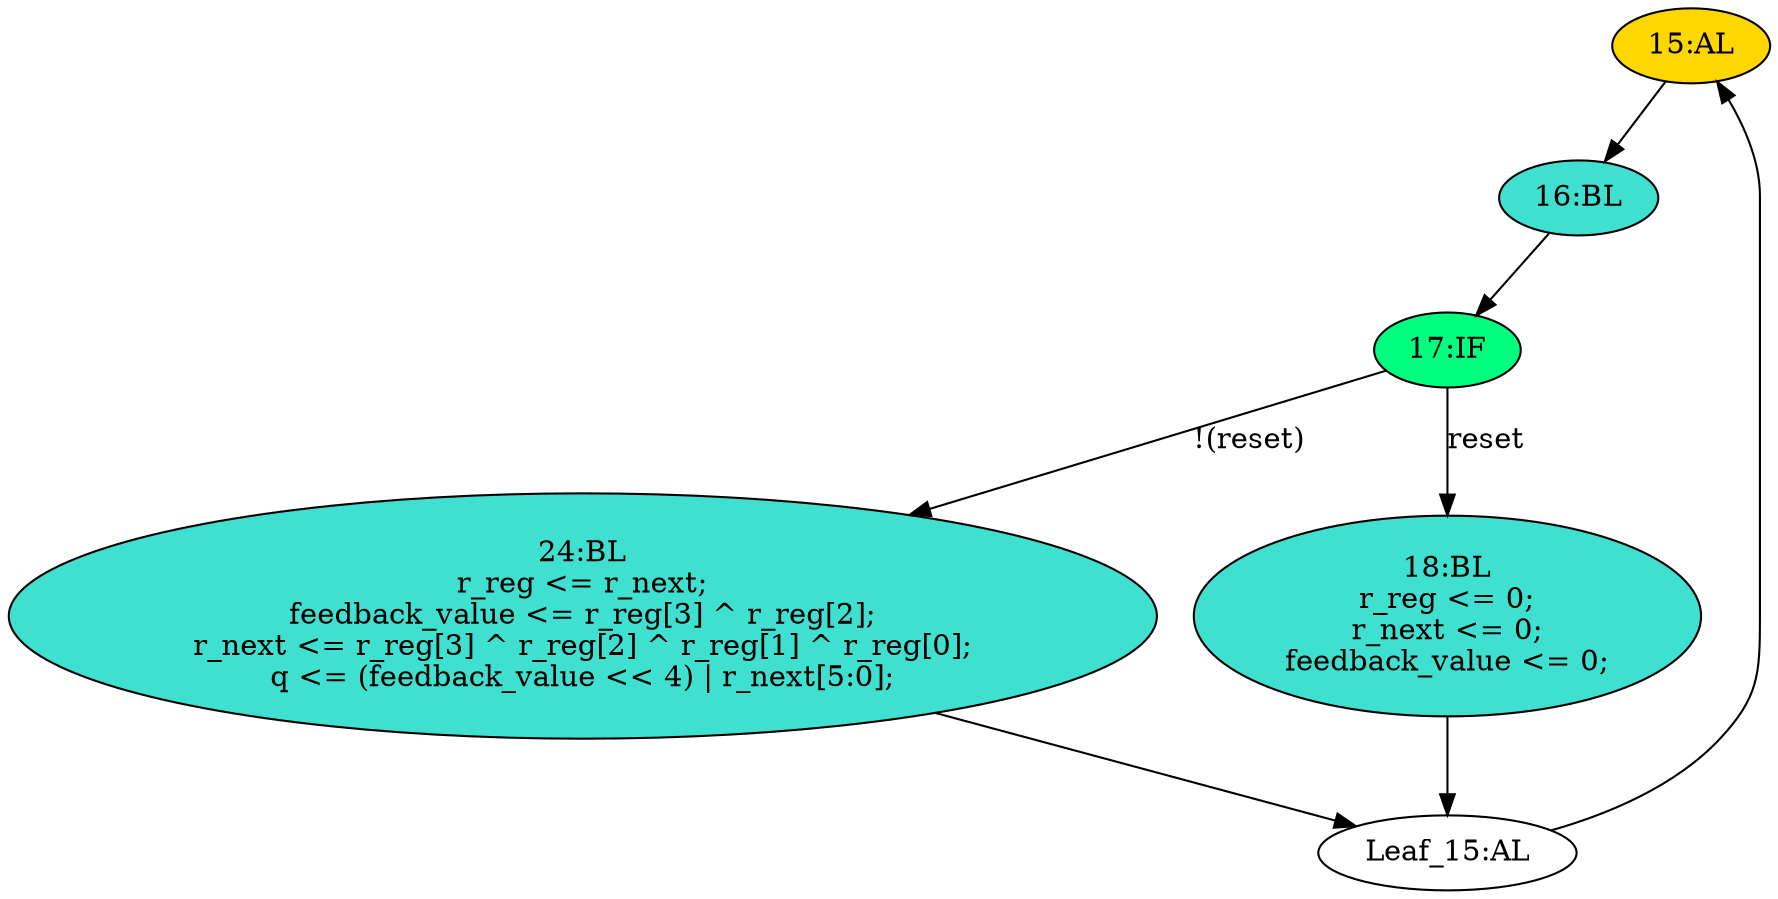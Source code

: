 strict digraph "compose( ,  )" {
	node [label="\N"];
	"15:AL"	[ast="<pyverilog.vparser.ast.Always object at 0x7fba997d6bd0>",
		clk_sens=True,
		fillcolor=gold,
		label="15:AL",
		sens="['clk']",
		statements="[]",
		style=filled,
		typ=Always,
		use_var="['reset', 'r_next', 'r_reg', 'feedback_value']"];
	"16:BL"	[ast="<pyverilog.vparser.ast.Block object at 0x7fba99a63d10>",
		fillcolor=turquoise,
		label="16:BL",
		statements="[]",
		style=filled,
		typ=Block];
	"15:AL" -> "16:BL"	[cond="[]",
		lineno=None];
	"Leaf_15:AL"	[def_var="['r_reg', 'r_next', 'q', 'feedback_value']",
		label="Leaf_15:AL"];
	"Leaf_15:AL" -> "15:AL";
	"24:BL"	[ast="<pyverilog.vparser.ast.Block object at 0x7fba99a86550>",
		fillcolor=turquoise,
		label="24:BL
r_reg <= r_next;
feedback_value <= r_reg[3] ^ r_reg[2];
r_next <= r_reg[3] ^ r_reg[2] ^ r_reg[1] ^ r_reg[0];
q <= (feedback_\
value << 4) | r_next[5:0];",
		statements="[<pyverilog.vparser.ast.NonblockingSubstitution object at 0x7fba99a7d4d0>, <pyverilog.vparser.ast.NonblockingSubstitution object \
at 0x7fba99a66d10>, <pyverilog.vparser.ast.NonblockingSubstitution object at 0x7fba99ae0450>, <pyverilog.vparser.ast.NonblockingSubstitution \
object at 0x7fba996d8c10>]",
		style=filled,
		typ=Block];
	"24:BL" -> "Leaf_15:AL"	[cond="[]",
		lineno=None];
	"17:IF"	[ast="<pyverilog.vparser.ast.IfStatement object at 0x7fba99a71550>",
		fillcolor=springgreen,
		label="17:IF",
		statements="[]",
		style=filled,
		typ=IfStatement];
	"17:IF" -> "24:BL"	[cond="['reset']",
		label="!(reset)",
		lineno=17];
	"18:BL"	[ast="<pyverilog.vparser.ast.Block object at 0x7fba997ce290>",
		fillcolor=turquoise,
		label="18:BL
r_reg <= 0;
r_next <= 0;
feedback_value <= 0;",
		statements="[<pyverilog.vparser.ast.NonblockingSubstitution object at 0x7fba99a63210>, <pyverilog.vparser.ast.NonblockingSubstitution object \
at 0x7fba997ce550>, <pyverilog.vparser.ast.NonblockingSubstitution object at 0x7fba99a71450>]",
		style=filled,
		typ=Block];
	"17:IF" -> "18:BL"	[cond="['reset']",
		label=reset,
		lineno=17];
	"18:BL" -> "Leaf_15:AL"	[cond="[]",
		lineno=None];
	"16:BL" -> "17:IF"	[cond="[]",
		lineno=None];
}
